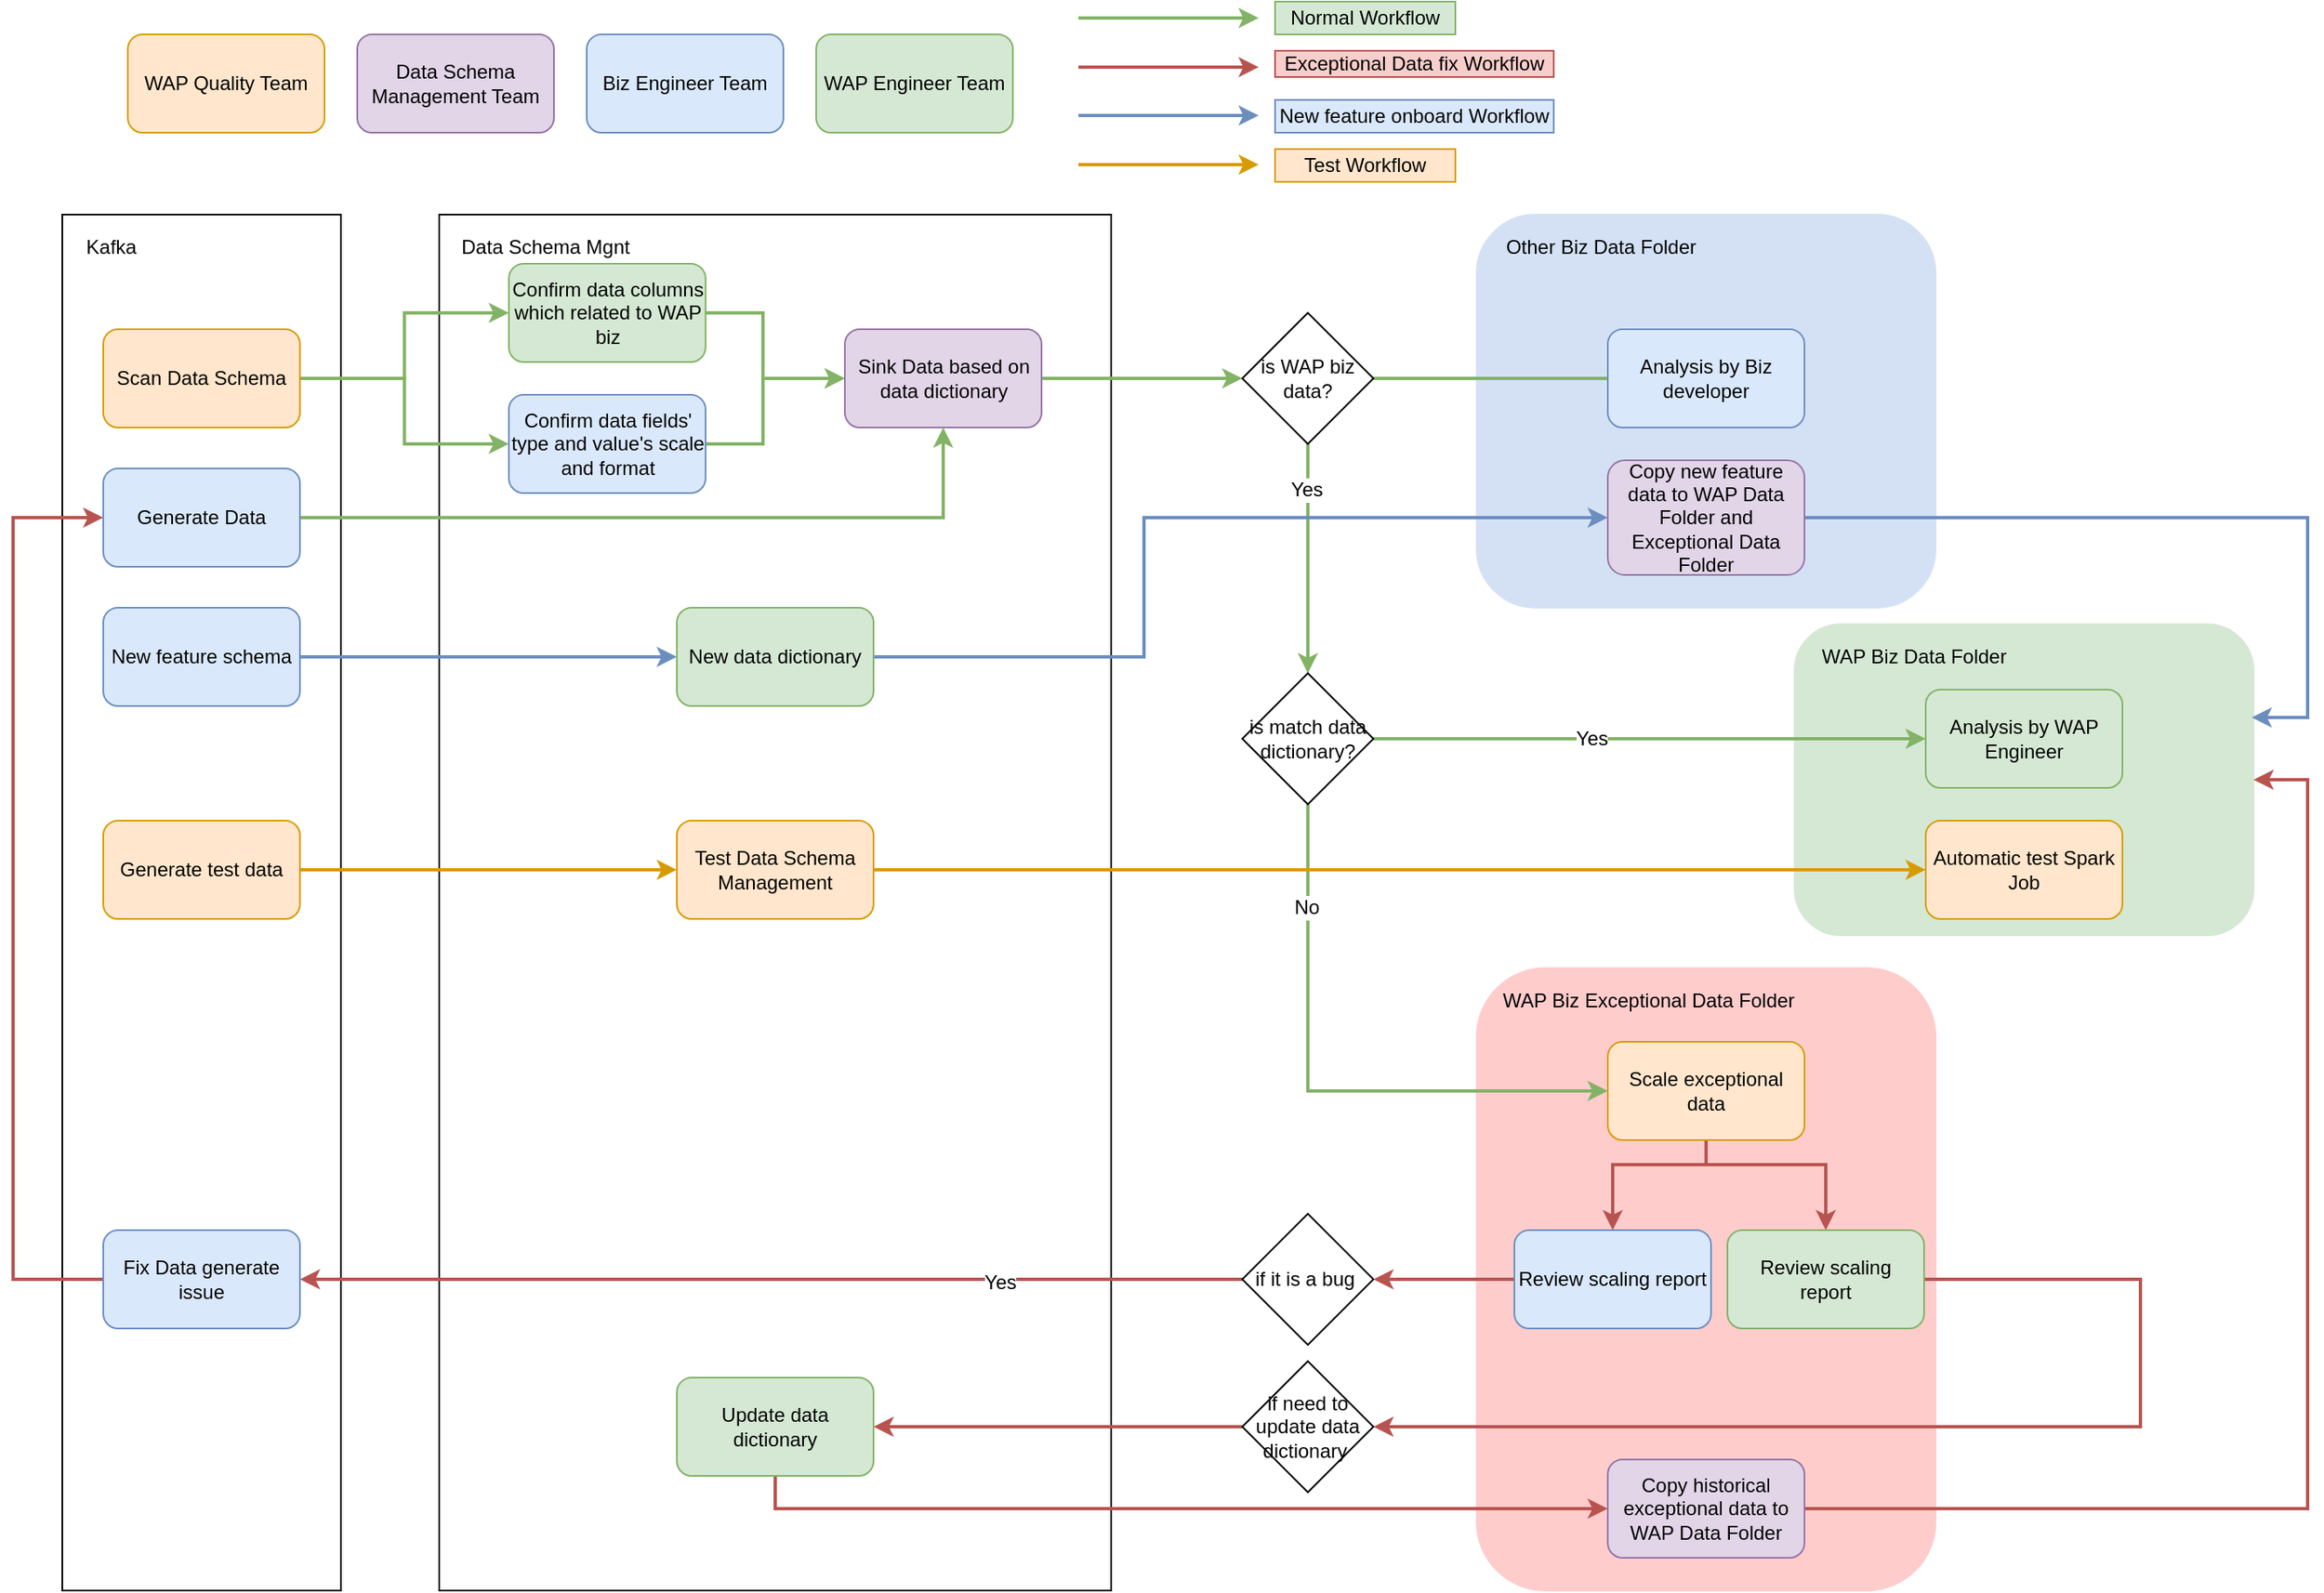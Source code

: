 <mxfile version="12.4.9" type="device"><diagram id="dKRXtB8CfXo1HN3brGTj" name="Page-1"><mxGraphModel dx="1374" dy="779" grid="1" gridSize="10" guides="1" tooltips="1" connect="1" arrows="1" fold="1" page="1" pageScale="1" pageWidth="850" pageHeight="1100" math="0" shadow="0"><root><mxCell id="0"/><mxCell id="1" parent="0"/><mxCell id="LPQ9NfGNDV4tudQBBIxt-32" value="" style="rounded=1;whiteSpace=wrap;html=1;strokeColor=#FFCCCC;fillColor=#FFCCCC;" parent="1" vertex="1"><mxGeometry x="923" y="590" width="280" height="380" as="geometry"/></mxCell><mxCell id="LPQ9NfGNDV4tudQBBIxt-21" value="" style="rounded=0;whiteSpace=wrap;html=1;" parent="1" vertex="1"><mxGeometry x="60" y="130" width="170" height="840" as="geometry"/></mxCell><mxCell id="LPQ9NfGNDV4tudQBBIxt-22" value="" style="rounded=0;whiteSpace=wrap;html=1;" parent="1" vertex="1"><mxGeometry x="290" y="130" width="410" height="840" as="geometry"/></mxCell><mxCell id="LPQ9NfGNDV4tudQBBIxt-23" value="" style="rounded=1;whiteSpace=wrap;html=1;fillColor=#D4E1F5;strokeColor=#D4E1F5;" parent="1" vertex="1"><mxGeometry x="923" y="130" width="280" height="240" as="geometry"/></mxCell><mxCell id="LPQ9NfGNDV4tudQBBIxt-24" value="" style="rounded=1;whiteSpace=wrap;html=1;fillColor=#d5e8d4;strokeColor=#D5E8D4;" parent="1" vertex="1"><mxGeometry x="1117" y="380" width="280" height="190" as="geometry"/></mxCell><mxCell id="LPQ9NfGNDV4tudQBBIxt-48" style="edgeStyle=orthogonalEdgeStyle;rounded=0;orthogonalLoop=1;jettySize=auto;html=1;exitX=1;exitY=0.5;exitDx=0;exitDy=0;entryX=0;entryY=0.5;entryDx=0;entryDy=0;fillColor=#d5e8d4;strokeColor=#82b366;strokeWidth=2;" parent="1" source="LPQ9NfGNDV4tudQBBIxt-25" target="LPQ9NfGNDV4tudQBBIxt-26" edge="1"><mxGeometry relative="1" as="geometry"/></mxCell><mxCell id="LPQ9NfGNDV4tudQBBIxt-49" style="edgeStyle=orthogonalEdgeStyle;rounded=0;orthogonalLoop=1;jettySize=auto;html=1;exitX=1;exitY=0.5;exitDx=0;exitDy=0;entryX=0;entryY=0.5;entryDx=0;entryDy=0;fillColor=#d5e8d4;strokeColor=#82b366;strokeWidth=2;" parent="1" source="LPQ9NfGNDV4tudQBBIxt-25" target="LPQ9NfGNDV4tudQBBIxt-27" edge="1"><mxGeometry relative="1" as="geometry"/></mxCell><mxCell id="LPQ9NfGNDV4tudQBBIxt-25" value="Scan Data Schema" style="rounded=1;whiteSpace=wrap;html=1;fillColor=#ffe6cc;strokeColor=#d79b00;" parent="1" vertex="1"><mxGeometry x="85" y="200" width="120" height="60" as="geometry"/></mxCell><mxCell id="LPQ9NfGNDV4tudQBBIxt-50" style="edgeStyle=orthogonalEdgeStyle;rounded=0;orthogonalLoop=1;jettySize=auto;html=1;exitX=1;exitY=0.5;exitDx=0;exitDy=0;fillColor=#d5e8d4;strokeColor=#82b366;strokeWidth=2;" parent="1" source="LPQ9NfGNDV4tudQBBIxt-26" edge="1"><mxGeometry relative="1" as="geometry"><Array as="points"><mxPoint x="487.5" y="190"/><mxPoint x="487.5" y="230"/></Array><mxPoint x="537.5" y="230" as="targetPoint"/></mxGeometry></mxCell><mxCell id="LPQ9NfGNDV4tudQBBIxt-26" value="Confirm data columns which related to WAP biz" style="rounded=1;whiteSpace=wrap;html=1;fillColor=#d5e8d4;strokeColor=#82b366;" parent="1" vertex="1"><mxGeometry x="332.5" y="160" width="120" height="60" as="geometry"/></mxCell><mxCell id="LPQ9NfGNDV4tudQBBIxt-51" style="edgeStyle=orthogonalEdgeStyle;rounded=0;orthogonalLoop=1;jettySize=auto;html=1;exitX=1;exitY=0.5;exitDx=0;exitDy=0;fillColor=#d5e8d4;strokeColor=#82b366;strokeWidth=2;entryX=0;entryY=0.5;entryDx=0;entryDy=0;" parent="1" source="LPQ9NfGNDV4tudQBBIxt-27" target="LPQ9NfGNDV4tudQBBIxt-28" edge="1"><mxGeometry relative="1" as="geometry"><Array as="points"><mxPoint x="487.5" y="270"/><mxPoint x="487.5" y="230"/></Array></mxGeometry></mxCell><mxCell id="LPQ9NfGNDV4tudQBBIxt-27" value="Confirm data fields' type and value's scale and format" style="rounded=1;whiteSpace=wrap;html=1;fillColor=#dae8fc;strokeColor=#6c8ebf;" parent="1" vertex="1"><mxGeometry x="332.5" y="240" width="120" height="60" as="geometry"/></mxCell><mxCell id="LPQ9NfGNDV4tudQBBIxt-52" style="edgeStyle=orthogonalEdgeStyle;rounded=0;orthogonalLoop=1;jettySize=auto;html=1;exitX=1;exitY=0.5;exitDx=0;exitDy=0;entryX=0;entryY=0.5;entryDx=0;entryDy=0;fillColor=#d5e8d4;strokeColor=#82b366;strokeWidth=2;" parent="1" source="LPQ9NfGNDV4tudQBBIxt-28" target="LPQ9NfGNDV4tudQBBIxt-30" edge="1"><mxGeometry relative="1" as="geometry"/></mxCell><mxCell id="LPQ9NfGNDV4tudQBBIxt-28" value="Sink Data based on data dictionary" style="rounded=1;whiteSpace=wrap;html=1;fillColor=#e1d5e7;strokeColor=#9673a6;" parent="1" vertex="1"><mxGeometry x="537.5" y="200" width="120" height="60" as="geometry"/></mxCell><mxCell id="LPQ9NfGNDV4tudQBBIxt-53" style="edgeStyle=orthogonalEdgeStyle;rounded=0;orthogonalLoop=1;jettySize=auto;html=1;exitX=0.5;exitY=1;exitDx=0;exitDy=0;entryX=0.5;entryY=0;entryDx=0;entryDy=0;fillColor=#d5e8d4;strokeColor=#82b366;strokeWidth=2;" parent="1" source="LPQ9NfGNDV4tudQBBIxt-30" target="LPQ9NfGNDV4tudQBBIxt-31" edge="1"><mxGeometry relative="1" as="geometry"/></mxCell><mxCell id="LPQ9NfGNDV4tudQBBIxt-56" value="Yes" style="text;html=1;align=center;verticalAlign=middle;resizable=0;points=[];labelBackgroundColor=#ffffff;" parent="LPQ9NfGNDV4tudQBBIxt-53" vertex="1" connectable="0"><mxGeometry x="-0.6" y="-1" relative="1" as="geometry"><mxPoint as="offset"/></mxGeometry></mxCell><mxCell id="LPQ9NfGNDV4tudQBBIxt-54" style="edgeStyle=orthogonalEdgeStyle;rounded=0;orthogonalLoop=1;jettySize=auto;html=1;exitX=1;exitY=0.5;exitDx=0;exitDy=0;entryX=0;entryY=0.5;entryDx=0;entryDy=0;fillColor=#d5e8d4;strokeColor=#82b366;strokeWidth=2;" parent="1" source="LPQ9NfGNDV4tudQBBIxt-30" target="LPQ9NfGNDV4tudQBBIxt-33" edge="1"><mxGeometry relative="1" as="geometry"><Array as="points"><mxPoint x="1110" y="230"/><mxPoint x="1110" y="230"/></Array></mxGeometry></mxCell><mxCell id="LPQ9NfGNDV4tudQBBIxt-55" value="No" style="text;html=1;align=center;verticalAlign=middle;resizable=0;points=[];labelBackgroundColor=#ffffff;" parent="LPQ9NfGNDV4tudQBBIxt-54" vertex="1" connectable="0"><mxGeometry y="-1" relative="1" as="geometry"><mxPoint as="offset"/></mxGeometry></mxCell><mxCell id="LPQ9NfGNDV4tudQBBIxt-30" value="is WAP biz data?" style="rhombus;whiteSpace=wrap;html=1;" parent="1" vertex="1"><mxGeometry x="780" y="190" width="80" height="80" as="geometry"/></mxCell><mxCell id="LPQ9NfGNDV4tudQBBIxt-57" style="edgeStyle=orthogonalEdgeStyle;rounded=0;orthogonalLoop=1;jettySize=auto;html=1;exitX=1;exitY=0.5;exitDx=0;exitDy=0;entryX=0;entryY=0.5;entryDx=0;entryDy=0;fillColor=#d5e8d4;strokeColor=#82b366;strokeWidth=2;" parent="1" source="LPQ9NfGNDV4tudQBBIxt-31" target="LPQ9NfGNDV4tudQBBIxt-34" edge="1"><mxGeometry relative="1" as="geometry"><Array as="points"><mxPoint x="1157" y="450"/><mxPoint x="1157" y="450"/></Array></mxGeometry></mxCell><mxCell id="LPQ9NfGNDV4tudQBBIxt-60" value="Yes" style="text;html=1;align=center;verticalAlign=middle;resizable=0;points=[];labelBackgroundColor=#ffffff;" parent="LPQ9NfGNDV4tudQBBIxt-57" vertex="1" connectable="0"><mxGeometry x="-0.275" y="-4" relative="1" as="geometry"><mxPoint x="11" y="-4" as="offset"/></mxGeometry></mxCell><mxCell id="LPQ9NfGNDV4tudQBBIxt-58" style="edgeStyle=orthogonalEdgeStyle;rounded=0;orthogonalLoop=1;jettySize=auto;html=1;exitX=0.5;exitY=1;exitDx=0;exitDy=0;entryX=0;entryY=0.5;entryDx=0;entryDy=0;fillColor=#d5e8d4;strokeColor=#82b366;strokeWidth=2;" parent="1" source="LPQ9NfGNDV4tudQBBIxt-31" target="LPQ9NfGNDV4tudQBBIxt-37" edge="1"><mxGeometry relative="1" as="geometry"><Array as="points"><mxPoint x="820" y="665"/></Array></mxGeometry></mxCell><mxCell id="LPQ9NfGNDV4tudQBBIxt-59" value="No" style="text;html=1;align=center;verticalAlign=middle;resizable=0;points=[];labelBackgroundColor=#ffffff;" parent="LPQ9NfGNDV4tudQBBIxt-58" vertex="1" connectable="0"><mxGeometry x="-0.648" y="-1" relative="1" as="geometry"><mxPoint as="offset"/></mxGeometry></mxCell><mxCell id="LPQ9NfGNDV4tudQBBIxt-31" value="is match data dictionary?" style="rhombus;whiteSpace=wrap;html=1;" parent="1" vertex="1"><mxGeometry x="780" y="410" width="80" height="80" as="geometry"/></mxCell><mxCell id="LPQ9NfGNDV4tudQBBIxt-33" value="Analysis by Biz developer" style="rounded=1;whiteSpace=wrap;html=1;fillColor=#dae8fc;strokeColor=#6c8ebf;" parent="1" vertex="1"><mxGeometry x="1003" y="200" width="120" height="60" as="geometry"/></mxCell><mxCell id="LPQ9NfGNDV4tudQBBIxt-34" value="Analysis by WAP Engineer" style="rounded=1;whiteSpace=wrap;html=1;fillColor=#d5e8d4;strokeColor=#82b366;" parent="1" vertex="1"><mxGeometry x="1197" y="420" width="120" height="60" as="geometry"/></mxCell><mxCell id="LPQ9NfGNDV4tudQBBIxt-70" style="edgeStyle=orthogonalEdgeStyle;rounded=0;orthogonalLoop=1;jettySize=auto;html=1;exitX=1;exitY=0.5;exitDx=0;exitDy=0;entryX=0;entryY=0.5;entryDx=0;entryDy=0;fillColor=#ffe6cc;strokeColor=#d79b00;strokeWidth=2;" parent="1" source="LPQ9NfGNDV4tudQBBIxt-35" target="LPQ9NfGNDV4tudQBBIxt-36" edge="1"><mxGeometry relative="1" as="geometry"/></mxCell><mxCell id="LPQ9NfGNDV4tudQBBIxt-35" value="Generate test data" style="rounded=1;whiteSpace=wrap;html=1;fillColor=#ffe6cc;strokeColor=#d79b00;" parent="1" vertex="1"><mxGeometry x="85" y="500" width="120" height="60" as="geometry"/></mxCell><mxCell id="LPQ9NfGNDV4tudQBBIxt-71" style="edgeStyle=orthogonalEdgeStyle;rounded=0;orthogonalLoop=1;jettySize=auto;html=1;exitX=1;exitY=0.5;exitDx=0;exitDy=0;entryX=0;entryY=0.5;entryDx=0;entryDy=0;fillColor=#ffe6cc;strokeColor=#d79b00;strokeWidth=2;" parent="1" source="LPQ9NfGNDV4tudQBBIxt-36" target="LPQ9NfGNDV4tudQBBIxt-43" edge="1"><mxGeometry relative="1" as="geometry"><Array as="points"><mxPoint x="440" y="530"/><mxPoint x="440" y="530"/></Array></mxGeometry></mxCell><mxCell id="LPQ9NfGNDV4tudQBBIxt-36" value="Test Data Schema Management" style="rounded=1;whiteSpace=wrap;html=1;fillColor=#ffe6cc;strokeColor=#d79b00;" parent="1" vertex="1"><mxGeometry x="435" y="500" width="120" height="60" as="geometry"/></mxCell><mxCell id="LPQ9NfGNDV4tudQBBIxt-72" style="edgeStyle=orthogonalEdgeStyle;rounded=0;orthogonalLoop=1;jettySize=auto;html=1;exitX=0.5;exitY=1;exitDx=0;exitDy=0;entryX=0.5;entryY=0;entryDx=0;entryDy=0;fillColor=#f8cecc;strokeColor=#b85450;strokeWidth=2;" parent="1" source="LPQ9NfGNDV4tudQBBIxt-37" target="LPQ9NfGNDV4tudQBBIxt-39" edge="1"><mxGeometry relative="1" as="geometry"><Array as="points"><mxPoint x="1063" y="710"/><mxPoint x="1006" y="710"/></Array></mxGeometry></mxCell><mxCell id="LPQ9NfGNDV4tudQBBIxt-73" style="edgeStyle=orthogonalEdgeStyle;rounded=0;orthogonalLoop=1;jettySize=auto;html=1;exitX=0.5;exitY=1;exitDx=0;exitDy=0;entryX=0.5;entryY=0;entryDx=0;entryDy=0;fillColor=#f8cecc;strokeColor=#b85450;strokeWidth=2;" parent="1" source="LPQ9NfGNDV4tudQBBIxt-37" target="LPQ9NfGNDV4tudQBBIxt-40" edge="1"><mxGeometry relative="1" as="geometry"><Array as="points"><mxPoint x="1063" y="710"/><mxPoint x="1136" y="710"/></Array></mxGeometry></mxCell><mxCell id="LPQ9NfGNDV4tudQBBIxt-37" value="Scale exceptional data" style="rounded=1;whiteSpace=wrap;html=1;fillColor=#ffe6cc;strokeColor=#d79b00;" parent="1" vertex="1"><mxGeometry x="1003" y="635" width="120" height="60" as="geometry"/></mxCell><mxCell id="LPQ9NfGNDV4tudQBBIxt-64" style="edgeStyle=orthogonalEdgeStyle;rounded=0;orthogonalLoop=1;jettySize=auto;html=1;exitX=0;exitY=0.5;exitDx=0;exitDy=0;entryX=1;entryY=0.5;entryDx=0;entryDy=0;fillColor=#f8cecc;strokeColor=#b85450;strokeWidth=2;" parent="1" source="LPQ9NfGNDV4tudQBBIxt-38" target="LPQ9NfGNDV4tudQBBIxt-62" edge="1"><mxGeometry relative="1" as="geometry"><Array as="points"/></mxGeometry></mxCell><mxCell id="LPQ9NfGNDV4tudQBBIxt-65" value="Yes" style="text;html=1;align=center;verticalAlign=middle;resizable=0;points=[];labelBackgroundColor=#ffffff;" parent="LPQ9NfGNDV4tudQBBIxt-64" vertex="1" connectable="0"><mxGeometry x="-0.927" y="1" relative="1" as="geometry"><mxPoint x="-127.29" y="0.71" as="offset"/></mxGeometry></mxCell><mxCell id="LPQ9NfGNDV4tudQBBIxt-38" value="if it is a bug&amp;nbsp;" style="rhombus;whiteSpace=wrap;html=1;" parent="1" vertex="1"><mxGeometry x="780" y="740" width="80" height="80" as="geometry"/></mxCell><mxCell id="LPQ9NfGNDV4tudQBBIxt-61" style="edgeStyle=orthogonalEdgeStyle;rounded=0;orthogonalLoop=1;jettySize=auto;html=1;exitX=0;exitY=0.5;exitDx=0;exitDy=0;entryX=1;entryY=0.5;entryDx=0;entryDy=0;fillColor=#f8cecc;strokeColor=#b85450;strokeWidth=2;" parent="1" source="LPQ9NfGNDV4tudQBBIxt-39" target="LPQ9NfGNDV4tudQBBIxt-38" edge="1"><mxGeometry relative="1" as="geometry"/></mxCell><mxCell id="LPQ9NfGNDV4tudQBBIxt-39" value="Review scaling report" style="rounded=1;whiteSpace=wrap;html=1;fillColor=#dae8fc;strokeColor=#6c8ebf;" parent="1" vertex="1"><mxGeometry x="946" y="750" width="120" height="60" as="geometry"/></mxCell><mxCell id="LPQ9NfGNDV4tudQBBIxt-66" style="edgeStyle=orthogonalEdgeStyle;rounded=0;orthogonalLoop=1;jettySize=auto;html=1;exitX=1;exitY=0.5;exitDx=0;exitDy=0;entryX=1;entryY=0.5;entryDx=0;entryDy=0;fillColor=#f8cecc;strokeColor=#b85450;strokeWidth=2;" parent="1" source="LPQ9NfGNDV4tudQBBIxt-40" target="LPQ9NfGNDV4tudQBBIxt-41" edge="1"><mxGeometry relative="1" as="geometry"><Array as="points"><mxPoint x="1328" y="780"/><mxPoint x="1328" y="870"/></Array></mxGeometry></mxCell><mxCell id="LPQ9NfGNDV4tudQBBIxt-40" value="Review scaling&lt;br&gt;report" style="rounded=1;whiteSpace=wrap;html=1;fillColor=#d5e8d4;strokeColor=#82b366;" parent="1" vertex="1"><mxGeometry x="1076" y="750" width="120" height="60" as="geometry"/></mxCell><mxCell id="LPQ9NfGNDV4tudQBBIxt-68" style="edgeStyle=orthogonalEdgeStyle;rounded=0;orthogonalLoop=1;jettySize=auto;html=1;exitX=0;exitY=0.5;exitDx=0;exitDy=0;entryX=1;entryY=0.5;entryDx=0;entryDy=0;fillColor=#f8cecc;strokeColor=#b85450;strokeWidth=2;" parent="1" source="LPQ9NfGNDV4tudQBBIxt-41" target="LPQ9NfGNDV4tudQBBIxt-67" edge="1"><mxGeometry relative="1" as="geometry"><Array as="points"><mxPoint x="730" y="870"/><mxPoint x="730" y="870"/></Array></mxGeometry></mxCell><mxCell id="LPQ9NfGNDV4tudQBBIxt-41" value="if need to update data dictionary&amp;nbsp;" style="rhombus;whiteSpace=wrap;html=1;" parent="1" vertex="1"><mxGeometry x="780" y="830" width="80" height="80" as="geometry"/></mxCell><mxCell id="LPQ9NfGNDV4tudQBBIxt-74" style="edgeStyle=orthogonalEdgeStyle;rounded=0;orthogonalLoop=1;jettySize=auto;html=1;exitX=1;exitY=0.5;exitDx=0;exitDy=0;entryX=1;entryY=0.5;entryDx=0;entryDy=0;strokeWidth=2;fillColor=#f8cecc;strokeColor=#b85450;" parent="1" source="LPQ9NfGNDV4tudQBBIxt-42" target="LPQ9NfGNDV4tudQBBIxt-24" edge="1"><mxGeometry relative="1" as="geometry"><Array as="points"><mxPoint x="1430" y="920"/><mxPoint x="1430" y="475"/></Array></mxGeometry></mxCell><mxCell id="LPQ9NfGNDV4tudQBBIxt-42" value="Copy historical exceptional data to WAP Data Folder" style="rounded=1;whiteSpace=wrap;html=1;fillColor=#e1d5e7;strokeColor=#9673a6;" parent="1" vertex="1"><mxGeometry x="1003" y="890" width="120" height="60" as="geometry"/></mxCell><mxCell id="LPQ9NfGNDV4tudQBBIxt-43" value="Automatic test Spark Job" style="rounded=1;whiteSpace=wrap;html=1;fillColor=#ffe6cc;strokeColor=#d79b00;" parent="1" vertex="1"><mxGeometry x="1197" y="500" width="120" height="60" as="geometry"/></mxCell><mxCell id="LPQ9NfGNDV4tudQBBIxt-76" style="edgeStyle=orthogonalEdgeStyle;rounded=0;orthogonalLoop=1;jettySize=auto;html=1;exitX=1;exitY=0.5;exitDx=0;exitDy=0;entryX=0.996;entryY=0.3;entryDx=0;entryDy=0;entryPerimeter=0;strokeWidth=2;fillColor=#dae8fc;strokeColor=#6c8ebf;" parent="1" source="LPQ9NfGNDV4tudQBBIxt-44" target="LPQ9NfGNDV4tudQBBIxt-24" edge="1"><mxGeometry relative="1" as="geometry"><Array as="points"><mxPoint x="1430" y="315"/><mxPoint x="1430" y="437"/></Array></mxGeometry></mxCell><mxCell id="LPQ9NfGNDV4tudQBBIxt-44" value="Copy new feature data to WAP Data Folder and Exceptional Data Folder" style="rounded=1;whiteSpace=wrap;html=1;fillColor=#e1d5e7;strokeColor=#9673a6;" parent="1" vertex="1"><mxGeometry x="1003" y="280" width="120" height="70" as="geometry"/></mxCell><mxCell id="LPQ9NfGNDV4tudQBBIxt-63" style="edgeStyle=orthogonalEdgeStyle;rounded=0;orthogonalLoop=1;jettySize=auto;html=1;exitX=1;exitY=0.5;exitDx=0;exitDy=0;entryX=0;entryY=0.5;entryDx=0;entryDy=0;fillColor=#dae8fc;strokeColor=#6c8ebf;strokeWidth=2;" parent="1" source="LPQ9NfGNDV4tudQBBIxt-45" target="LPQ9NfGNDV4tudQBBIxt-46" edge="1"><mxGeometry relative="1" as="geometry"/></mxCell><mxCell id="LPQ9NfGNDV4tudQBBIxt-45" value="New feature schema" style="rounded=1;whiteSpace=wrap;html=1;fillColor=#dae8fc;strokeColor=#6c8ebf;" parent="1" vertex="1"><mxGeometry x="85" y="370" width="120" height="60" as="geometry"/></mxCell><mxCell id="LPQ9NfGNDV4tudQBBIxt-47" style="edgeStyle=orthogonalEdgeStyle;rounded=0;orthogonalLoop=1;jettySize=auto;html=1;exitX=1;exitY=0.5;exitDx=0;exitDy=0;fillColor=#dae8fc;strokeColor=#6c8ebf;strokeWidth=2;entryX=0;entryY=0.5;entryDx=0;entryDy=0;" parent="1" source="LPQ9NfGNDV4tudQBBIxt-46" target="LPQ9NfGNDV4tudQBBIxt-44" edge="1"><mxGeometry relative="1" as="geometry"><Array as="points"><mxPoint x="720" y="400"/><mxPoint x="720" y="315"/></Array><mxPoint x="1197" y="325" as="targetPoint"/></mxGeometry></mxCell><mxCell id="LPQ9NfGNDV4tudQBBIxt-46" value="New data dictionary" style="rounded=1;whiteSpace=wrap;html=1;fillColor=#d5e8d4;strokeColor=#82b366;" parent="1" vertex="1"><mxGeometry x="435" y="370" width="120" height="60" as="geometry"/></mxCell><mxCell id="ZOZtYuoAgmdH-dV12GK9-5" style="edgeStyle=orthogonalEdgeStyle;rounded=0;orthogonalLoop=1;jettySize=auto;html=1;entryX=0;entryY=0.5;entryDx=0;entryDy=0;strokeColor=#B85450;strokeWidth=2;" edge="1" parent="1" source="LPQ9NfGNDV4tudQBBIxt-62" target="ZOZtYuoAgmdH-dV12GK9-4"><mxGeometry relative="1" as="geometry"><Array as="points"><mxPoint x="30" y="780"/><mxPoint x="30" y="315"/></Array></mxGeometry></mxCell><mxCell id="LPQ9NfGNDV4tudQBBIxt-62" value="Fix Data generate issue" style="rounded=1;whiteSpace=wrap;html=1;fillColor=#dae8fc;strokeColor=#6c8ebf;" parent="1" vertex="1"><mxGeometry x="85" y="750" width="120" height="60" as="geometry"/></mxCell><mxCell id="LPQ9NfGNDV4tudQBBIxt-69" style="edgeStyle=orthogonalEdgeStyle;rounded=0;orthogonalLoop=1;jettySize=auto;html=1;exitX=0.5;exitY=1;exitDx=0;exitDy=0;entryX=0;entryY=0.5;entryDx=0;entryDy=0;fillColor=#f8cecc;strokeColor=#b85450;strokeWidth=2;" parent="1" source="LPQ9NfGNDV4tudQBBIxt-67" target="LPQ9NfGNDV4tudQBBIxt-42" edge="1"><mxGeometry relative="1" as="geometry"><Array as="points"><mxPoint x="495" y="920"/></Array></mxGeometry></mxCell><mxCell id="LPQ9NfGNDV4tudQBBIxt-67" value="Update data dictionary" style="rounded=1;whiteSpace=wrap;html=1;fillColor=#d5e8d4;strokeColor=#82b366;" parent="1" vertex="1"><mxGeometry x="435" y="840" width="120" height="60" as="geometry"/></mxCell><mxCell id="LPQ9NfGNDV4tudQBBIxt-77" value="Other Biz Data Folder" style="text;html=1;align=center;verticalAlign=middle;whiteSpace=wrap;rounded=0;fillColor=none;strokeColor=none;dashed=1;" parent="1" vertex="1"><mxGeometry x="932" y="140" width="134" height="20" as="geometry"/></mxCell><mxCell id="LPQ9NfGNDV4tudQBBIxt-80" value="WAP Biz Data Folder" style="text;html=1;strokeColor=none;fillColor=none;align=center;verticalAlign=middle;whiteSpace=wrap;rounded=0;" parent="1" vertex="1"><mxGeometry x="1130" y="390" width="120" height="20" as="geometry"/></mxCell><mxCell id="LPQ9NfGNDV4tudQBBIxt-81" value="WAP Biz Exceptional Data Folder" style="text;html=1;strokeColor=none;fillColor=none;align=center;verticalAlign=middle;whiteSpace=wrap;rounded=0;" parent="1" vertex="1"><mxGeometry x="926" y="600" width="204" height="20" as="geometry"/></mxCell><mxCell id="LPQ9NfGNDV4tudQBBIxt-82" value="WAP Quality Team" style="rounded=1;whiteSpace=wrap;html=1;fillColor=#ffe6cc;strokeColor=#d79b00;" parent="1" vertex="1"><mxGeometry x="100" y="20" width="120" height="60" as="geometry"/></mxCell><mxCell id="LPQ9NfGNDV4tudQBBIxt-83" value="Biz Engineer Team" style="rounded=1;whiteSpace=wrap;html=1;fillColor=#dae8fc;strokeColor=#6c8ebf;" parent="1" vertex="1"><mxGeometry x="380" y="20" width="120" height="60" as="geometry"/></mxCell><mxCell id="LPQ9NfGNDV4tudQBBIxt-84" value="WAP Engineer Team" style="rounded=1;whiteSpace=wrap;html=1;fillColor=#d5e8d4;strokeColor=#82b366;" parent="1" vertex="1"><mxGeometry x="520" y="20" width="120" height="60" as="geometry"/></mxCell><mxCell id="LPQ9NfGNDV4tudQBBIxt-85" value="Data Schema Management Team" style="rounded=1;whiteSpace=wrap;html=1;fillColor=#e1d5e7;strokeColor=#9673a6;" parent="1" vertex="1"><mxGeometry x="240" y="20" width="120" height="60" as="geometry"/></mxCell><mxCell id="LPQ9NfGNDV4tudQBBIxt-86" value="" style="endArrow=classic;html=1;strokeWidth=2;fillColor=#d5e8d4;strokeColor=#82b366;" parent="1" edge="1"><mxGeometry width="50" height="50" relative="1" as="geometry"><mxPoint x="680" y="10" as="sourcePoint"/><mxPoint x="790" y="10" as="targetPoint"/></mxGeometry></mxCell><mxCell id="LPQ9NfGNDV4tudQBBIxt-87" value="Normal Workflow" style="text;html=1;strokeColor=#82b366;fillColor=#d5e8d4;align=center;verticalAlign=middle;whiteSpace=wrap;rounded=0;" parent="1" vertex="1"><mxGeometry x="800" width="110" height="20" as="geometry"/></mxCell><mxCell id="LPQ9NfGNDV4tudQBBIxt-88" value="" style="endArrow=classic;html=1;strokeWidth=2;fillColor=#f8cecc;strokeColor=#b85450;" parent="1" edge="1"><mxGeometry width="50" height="50" relative="1" as="geometry"><mxPoint x="680" y="40" as="sourcePoint"/><mxPoint x="790" y="40" as="targetPoint"/></mxGeometry></mxCell><mxCell id="LPQ9NfGNDV4tudQBBIxt-89" value="Exceptional Data fix Workflow" style="text;html=1;strokeColor=#b85450;fillColor=#f8cecc;align=center;verticalAlign=middle;whiteSpace=wrap;rounded=0;" parent="1" vertex="1"><mxGeometry x="800" y="30" width="170" height="16" as="geometry"/></mxCell><mxCell id="LPQ9NfGNDV4tudQBBIxt-90" value="" style="endArrow=classic;html=1;strokeWidth=2;fillColor=#dae8fc;strokeColor=#6c8ebf;" parent="1" edge="1"><mxGeometry width="50" height="50" relative="1" as="geometry"><mxPoint x="680" y="69.5" as="sourcePoint"/><mxPoint x="790" y="69.5" as="targetPoint"/></mxGeometry></mxCell><mxCell id="LPQ9NfGNDV4tudQBBIxt-91" value="New feature onboard Workflow" style="text;html=1;strokeColor=#6c8ebf;fillColor=#dae8fc;align=center;verticalAlign=middle;whiteSpace=wrap;rounded=0;" parent="1" vertex="1"><mxGeometry x="800" y="60" width="170" height="20" as="geometry"/></mxCell><mxCell id="LPQ9NfGNDV4tudQBBIxt-92" value="" style="endArrow=classic;html=1;strokeWidth=2;fillColor=#ffe6cc;strokeColor=#d79b00;" parent="1" edge="1"><mxGeometry width="50" height="50" relative="1" as="geometry"><mxPoint x="680" y="99.5" as="sourcePoint"/><mxPoint x="790" y="99.5" as="targetPoint"/></mxGeometry></mxCell><mxCell id="LPQ9NfGNDV4tudQBBIxt-93" value="Test Workflow" style="text;html=1;strokeColor=#d79b00;fillColor=#ffe6cc;align=center;verticalAlign=middle;whiteSpace=wrap;rounded=0;" parent="1" vertex="1"><mxGeometry x="800" y="90" width="110" height="20" as="geometry"/></mxCell><mxCell id="ZOZtYuoAgmdH-dV12GK9-8" style="edgeStyle=orthogonalEdgeStyle;rounded=0;orthogonalLoop=1;jettySize=auto;html=1;entryX=0.5;entryY=1;entryDx=0;entryDy=0;strokeColor=#82B366;strokeWidth=2;" edge="1" parent="1" source="ZOZtYuoAgmdH-dV12GK9-4" target="LPQ9NfGNDV4tudQBBIxt-28"><mxGeometry relative="1" as="geometry"/></mxCell><mxCell id="ZOZtYuoAgmdH-dV12GK9-4" value="Generate Data" style="rounded=1;whiteSpace=wrap;html=1;fillColor=#dae8fc;strokeColor=#6c8ebf;" vertex="1" parent="1"><mxGeometry x="85" y="285" width="120" height="60" as="geometry"/></mxCell><mxCell id="ZOZtYuoAgmdH-dV12GK9-6" value="Kafka" style="text;html=1;align=center;verticalAlign=middle;whiteSpace=wrap;rounded=0;fillColor=none;strokeColor=none;dashed=1;" vertex="1" parent="1"><mxGeometry x="40" y="140" width="100" height="20" as="geometry"/></mxCell><mxCell id="ZOZtYuoAgmdH-dV12GK9-7" value="Data Schema Mgnt" style="text;html=1;align=center;verticalAlign=middle;whiteSpace=wrap;rounded=0;fillColor=none;strokeColor=none;dashed=1;" vertex="1" parent="1"><mxGeometry x="290" y="140" width="130" height="20" as="geometry"/></mxCell></root></mxGraphModel></diagram></mxfile>